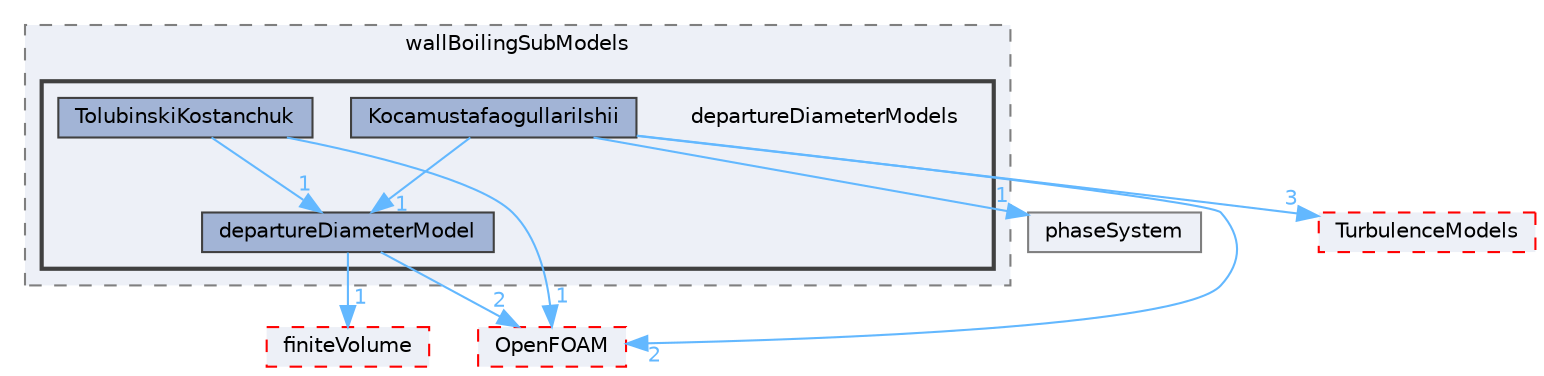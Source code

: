 digraph "src/phaseSystemModels/reactingEuler/multiphaseSystem/derivedFvPatchFields/wallBoilingSubModels/departureDiameterModels"
{
 // LATEX_PDF_SIZE
  bgcolor="transparent";
  edge [fontname=Helvetica,fontsize=10,labelfontname=Helvetica,labelfontsize=10];
  node [fontname=Helvetica,fontsize=10,shape=box,height=0.2,width=0.4];
  compound=true
  subgraph clusterdir_ea8b62f2044edae098ab01ad23036473 {
    graph [ bgcolor="#edf0f7", pencolor="grey50", label="wallBoilingSubModels", fontname=Helvetica,fontsize=10 style="filled,dashed", URL="dir_ea8b62f2044edae098ab01ad23036473.html",tooltip=""]
  subgraph clusterdir_4f2e17a2f4f4d940de8b87c14ad82fa6 {
    graph [ bgcolor="#edf0f7", pencolor="grey25", label="", fontname=Helvetica,fontsize=10 style="filled,bold", URL="dir_4f2e17a2f4f4d940de8b87c14ad82fa6.html",tooltip=""]
    dir_4f2e17a2f4f4d940de8b87c14ad82fa6 [shape=plaintext, label="departureDiameterModels"];
  dir_28ff47dcaeeea946830ecd2632e0cd83 [label="departureDiameterModel", fillcolor="#a2b4d6", color="grey25", style="filled", URL="dir_28ff47dcaeeea946830ecd2632e0cd83.html",tooltip=""];
  dir_0060d284b246a65e958cb9c8b866dfb3 [label="KocamustafaogullariIshii", fillcolor="#a2b4d6", color="grey25", style="filled", URL="dir_0060d284b246a65e958cb9c8b866dfb3.html",tooltip=""];
  dir_a0896857d60276bcc2e7f22ecc7e4c42 [label="TolubinskiKostanchuk", fillcolor="#a2b4d6", color="grey25", style="filled", URL="dir_a0896857d60276bcc2e7f22ecc7e4c42.html",tooltip=""];
  }
  }
  dir_9bd15774b555cf7259a6fa18f99fe99b [label="finiteVolume", fillcolor="#edf0f7", color="red", style="filled,dashed", URL="dir_9bd15774b555cf7259a6fa18f99fe99b.html",tooltip=""];
  dir_c5473ff19b20e6ec4dfe5c310b3778a8 [label="OpenFOAM", fillcolor="#edf0f7", color="red", style="filled,dashed", URL="dir_c5473ff19b20e6ec4dfe5c310b3778a8.html",tooltip=""];
  dir_1eda626aeac0f0ad2848c36acaa5d501 [label="TurbulenceModels", fillcolor="#edf0f7", color="red", style="filled,dashed", URL="dir_1eda626aeac0f0ad2848c36acaa5d501.html",tooltip=""];
  dir_dfe19b54a98af0254be9d6c989217747 [label="phaseSystem", fillcolor="#edf0f7", color="grey50", style="filled", URL="dir_dfe19b54a98af0254be9d6c989217747.html",tooltip=""];
  dir_28ff47dcaeeea946830ecd2632e0cd83->dir_9bd15774b555cf7259a6fa18f99fe99b [headlabel="1", labeldistance=1.5 headhref="dir_000843_001387.html" href="dir_000843_001387.html" color="steelblue1" fontcolor="steelblue1"];
  dir_28ff47dcaeeea946830ecd2632e0cd83->dir_c5473ff19b20e6ec4dfe5c310b3778a8 [headlabel="2", labeldistance=1.5 headhref="dir_000843_002695.html" href="dir_000843_002695.html" color="steelblue1" fontcolor="steelblue1"];
  dir_0060d284b246a65e958cb9c8b866dfb3->dir_1eda626aeac0f0ad2848c36acaa5d501 [headlabel="3", labeldistance=1.5 headhref="dir_002040_004143.html" href="dir_002040_004143.html" color="steelblue1" fontcolor="steelblue1"];
  dir_0060d284b246a65e958cb9c8b866dfb3->dir_28ff47dcaeeea946830ecd2632e0cd83 [headlabel="1", labeldistance=1.5 headhref="dir_002040_000843.html" href="dir_002040_000843.html" color="steelblue1" fontcolor="steelblue1"];
  dir_0060d284b246a65e958cb9c8b866dfb3->dir_c5473ff19b20e6ec4dfe5c310b3778a8 [headlabel="2", labeldistance=1.5 headhref="dir_002040_002695.html" href="dir_002040_002695.html" color="steelblue1" fontcolor="steelblue1"];
  dir_0060d284b246a65e958cb9c8b866dfb3->dir_dfe19b54a98af0254be9d6c989217747 [headlabel="1", labeldistance=1.5 headhref="dir_002040_002906.html" href="dir_002040_002906.html" color="steelblue1" fontcolor="steelblue1"];
  dir_a0896857d60276bcc2e7f22ecc7e4c42->dir_28ff47dcaeeea946830ecd2632e0cd83 [headlabel="1", labeldistance=1.5 headhref="dir_004053_000843.html" href="dir_004053_000843.html" color="steelblue1" fontcolor="steelblue1"];
  dir_a0896857d60276bcc2e7f22ecc7e4c42->dir_c5473ff19b20e6ec4dfe5c310b3778a8 [headlabel="1", labeldistance=1.5 headhref="dir_004053_002695.html" href="dir_004053_002695.html" color="steelblue1" fontcolor="steelblue1"];
}
